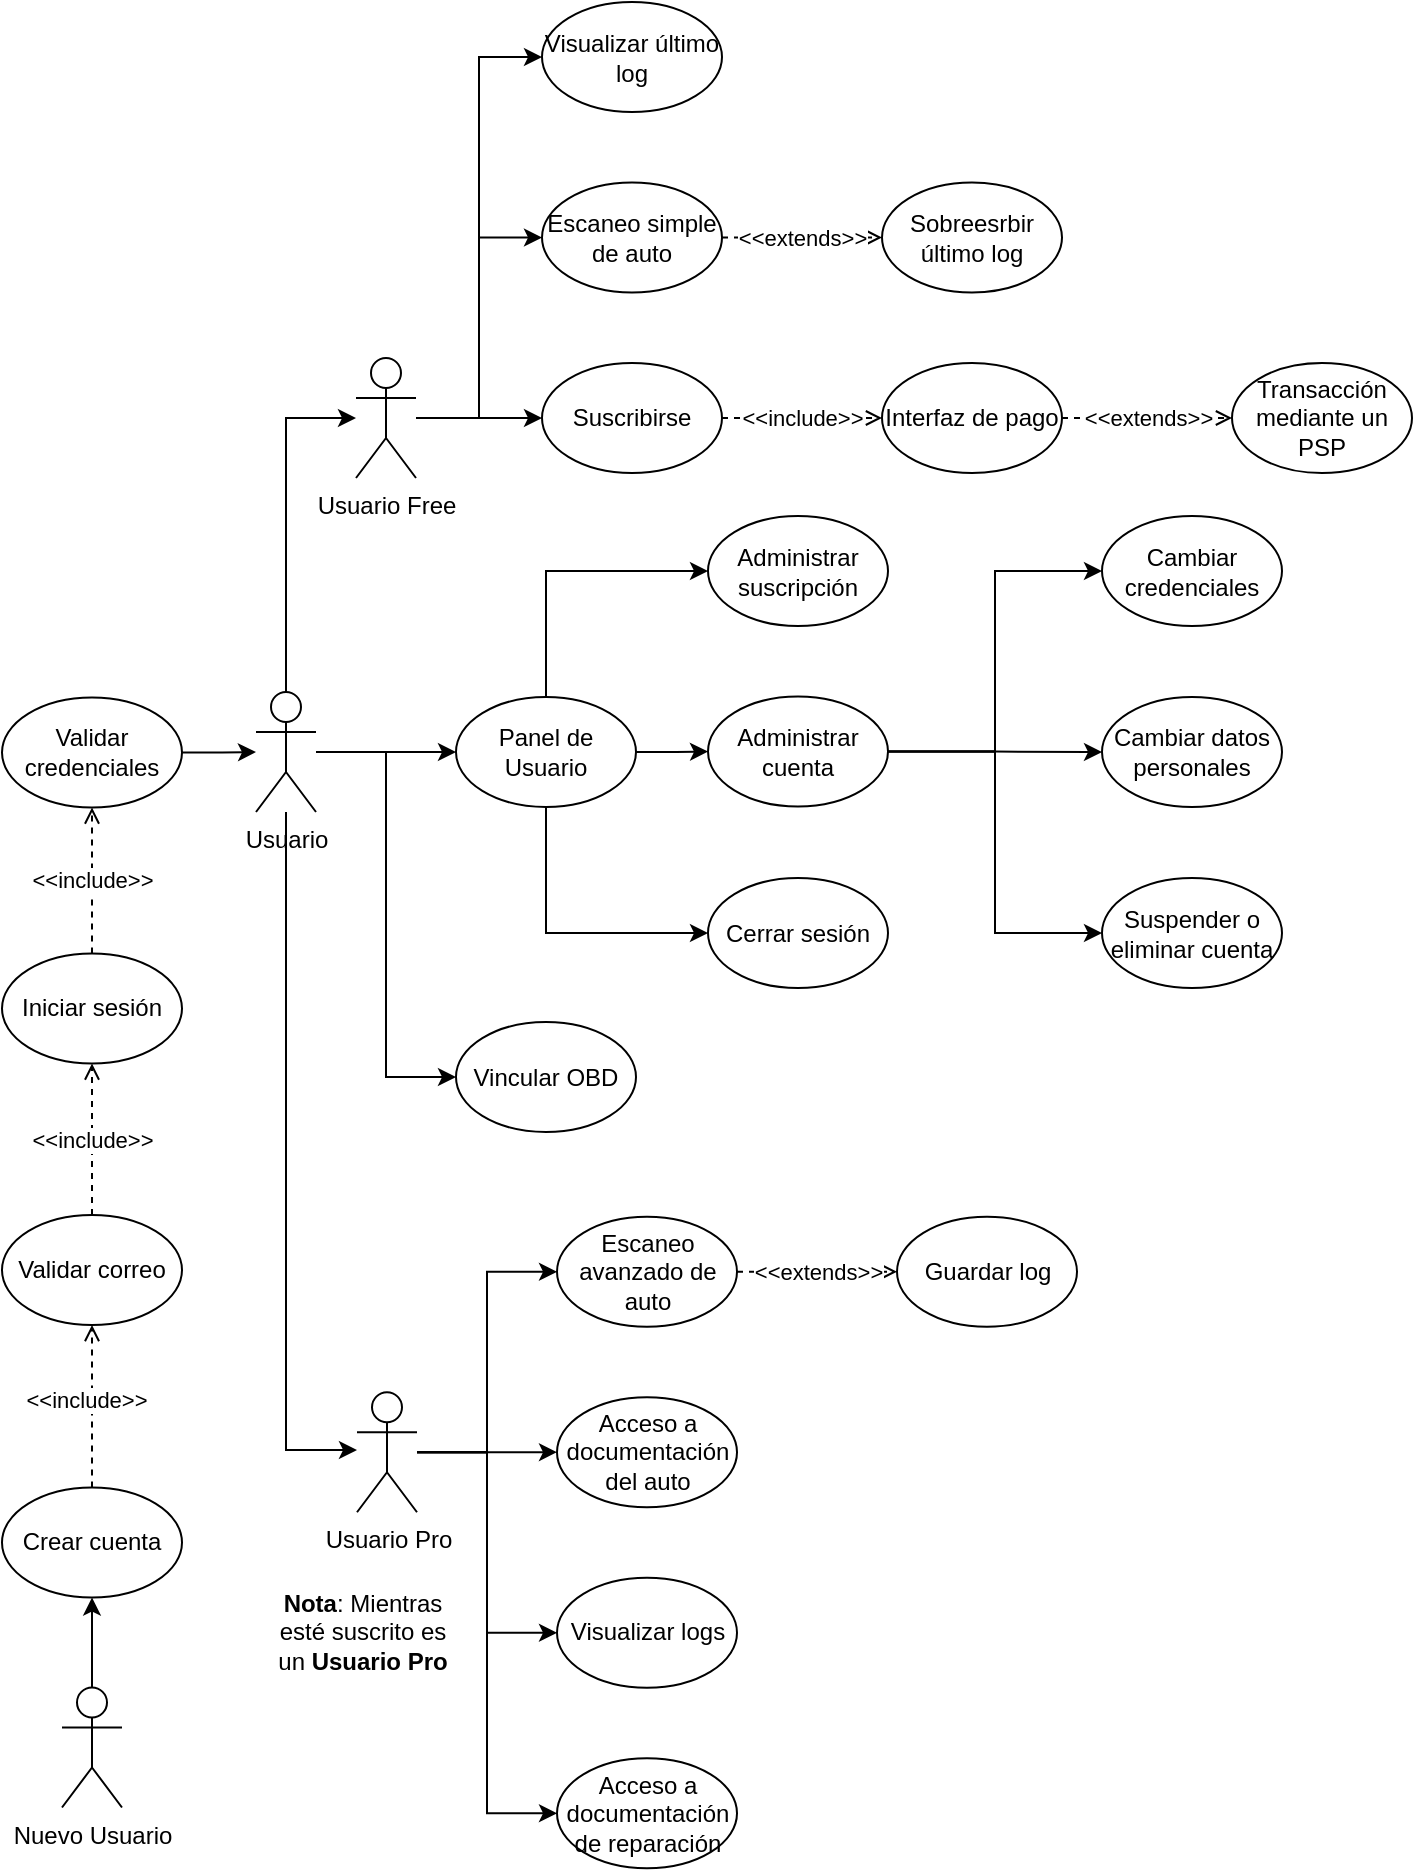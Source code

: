 <mxfile version="26.1.1">
  <diagram name="Página-1" id="Q3MQK9eLE-fshYRaL-MQ">
    <mxGraphModel dx="819" dy="474" grid="1" gridSize="10" guides="1" tooltips="1" connect="1" arrows="1" fold="1" page="1" pageScale="1" pageWidth="827" pageHeight="1169" math="0" shadow="0">
      <root>
        <mxCell id="Eu2buTDhop-BOXAHw6NF-0" />
        <mxCell id="Eu2buTDhop-BOXAHw6NF-1" parent="Eu2buTDhop-BOXAHw6NF-0" />
        <mxCell id="FxOBrhLwrqE8u3frzXRH-1" value="" style="edgeStyle=orthogonalEdgeStyle;rounded=0;orthogonalLoop=1;jettySize=auto;html=1;" parent="Eu2buTDhop-BOXAHw6NF-1" source="0c--Cq4GU_85b215walp-0" target="0c--Cq4GU_85b215walp-5" edge="1">
          <mxGeometry relative="1" as="geometry" />
        </mxCell>
        <mxCell id="0c--Cq4GU_85b215walp-0" value="Nuevo Usuario" style="shape=umlActor;verticalLabelPosition=bottom;verticalAlign=top;html=1;outlineConnect=0;" parent="Eu2buTDhop-BOXAHw6NF-1" vertex="1">
          <mxGeometry x="91" y="960.75" width="30" height="60" as="geometry" />
        </mxCell>
        <mxCell id="PGBivgjFUVnGUzISr3lj-24" value="" style="edgeStyle=orthogonalEdgeStyle;rounded=0;orthogonalLoop=1;jettySize=auto;html=1;endArrow=open;endFill=0;dashed=1;" parent="Eu2buTDhop-BOXAHw6NF-1" source="0c--Cq4GU_85b215walp-5" target="PGBivgjFUVnGUzISr3lj-23" edge="1">
          <mxGeometry relative="1" as="geometry" />
        </mxCell>
        <mxCell id="Zx6hecj8KnLb3RLoXehq-21" value="&amp;lt;&amp;lt;include&amp;gt;&amp;gt;" style="edgeLabel;html=1;align=center;verticalAlign=middle;resizable=0;points=[];" parent="PGBivgjFUVnGUzISr3lj-24" vertex="1" connectable="0">
          <mxGeometry x="0.086" y="3" relative="1" as="geometry">
            <mxPoint as="offset" />
          </mxGeometry>
        </mxCell>
        <mxCell id="0c--Cq4GU_85b215walp-5" value="Crear cuenta" style="ellipse;whiteSpace=wrap;html=1;verticalAlign=middle;align=center;" parent="Eu2buTDhop-BOXAHw6NF-1" vertex="1">
          <mxGeometry x="61" y="860.75" width="90" height="55" as="geometry" />
        </mxCell>
        <mxCell id="PGBivgjFUVnGUzISr3lj-27" value="" style="edgeStyle=orthogonalEdgeStyle;rounded=0;orthogonalLoop=1;jettySize=auto;html=1;" parent="Eu2buTDhop-BOXAHw6NF-1" source="0c--Cq4GU_85b215walp-8" target="PGBivgjFUVnGUzISr3lj-26" edge="1">
          <mxGeometry relative="1" as="geometry" />
        </mxCell>
        <mxCell id="FOF1v3PpUxI2e4EAYbOa-0" style="edgeStyle=orthogonalEdgeStyle;rounded=0;orthogonalLoop=1;jettySize=auto;html=1;" parent="Eu2buTDhop-BOXAHw6NF-1" source="0c--Cq4GU_85b215walp-8" target="OOl-vy_Rv231ugWlE8C7-25" edge="1">
          <mxGeometry relative="1" as="geometry">
            <Array as="points">
              <mxPoint x="203" y="842" />
            </Array>
          </mxGeometry>
        </mxCell>
        <mxCell id="PZUz55KVWgFlduf5BW3K-3" style="edgeStyle=orthogonalEdgeStyle;rounded=0;orthogonalLoop=1;jettySize=auto;html=1;exitX=0.5;exitY=0;exitDx=0;exitDy=0;exitPerimeter=0;" parent="Eu2buTDhop-BOXAHw6NF-1" source="0c--Cq4GU_85b215walp-8" target="PZUz55KVWgFlduf5BW3K-1" edge="1">
          <mxGeometry relative="1" as="geometry">
            <Array as="points">
              <mxPoint x="203" y="326" />
            </Array>
          </mxGeometry>
        </mxCell>
        <mxCell id="PZUz55KVWgFlduf5BW3K-21" style="edgeStyle=orthogonalEdgeStyle;rounded=0;orthogonalLoop=1;jettySize=auto;html=1;entryX=0;entryY=0.5;entryDx=0;entryDy=0;" parent="Eu2buTDhop-BOXAHw6NF-1" source="0c--Cq4GU_85b215walp-8" target="PZUz55KVWgFlduf5BW3K-20" edge="1">
          <mxGeometry relative="1" as="geometry" />
        </mxCell>
        <mxCell id="0c--Cq4GU_85b215walp-8" value="Usuario" style="shape=umlActor;verticalLabelPosition=bottom;verticalAlign=top;html=1;outlineConnect=0;" parent="Eu2buTDhop-BOXAHw6NF-1" vertex="1">
          <mxGeometry x="188" y="463" width="30" height="60" as="geometry" />
        </mxCell>
        <mxCell id="FxOBrhLwrqE8u3frzXRH-4" value="&amp;lt;&amp;lt;include&amp;gt;&amp;gt;" style="edgeStyle=orthogonalEdgeStyle;rounded=0;orthogonalLoop=1;jettySize=auto;html=1;endArrow=open;endFill=0;dashed=1;" parent="Eu2buTDhop-BOXAHw6NF-1" source="PGBivgjFUVnGUzISr3lj-23" target="FxOBrhLwrqE8u3frzXRH-3" edge="1">
          <mxGeometry relative="1" as="geometry" />
        </mxCell>
        <mxCell id="PGBivgjFUVnGUzISr3lj-23" value="Validar correo" style="ellipse;whiteSpace=wrap;html=1;verticalAlign=middle;align=center;" parent="Eu2buTDhop-BOXAHw6NF-1" vertex="1">
          <mxGeometry x="61" y="724.5" width="90" height="55" as="geometry" />
        </mxCell>
        <mxCell id="FxOBrhLwrqE8u3frzXRH-19" style="edgeStyle=orthogonalEdgeStyle;rounded=0;orthogonalLoop=1;jettySize=auto;html=1;exitX=0.5;exitY=0;exitDx=0;exitDy=0;entryX=0;entryY=0.5;entryDx=0;entryDy=0;" parent="Eu2buTDhop-BOXAHw6NF-1" source="PGBivgjFUVnGUzISr3lj-26" target="FxOBrhLwrqE8u3frzXRH-12" edge="1">
          <mxGeometry relative="1" as="geometry" />
        </mxCell>
        <mxCell id="FxOBrhLwrqE8u3frzXRH-20" value="" style="edgeStyle=orthogonalEdgeStyle;rounded=0;orthogonalLoop=1;jettySize=auto;html=1;" parent="Eu2buTDhop-BOXAHw6NF-1" source="PGBivgjFUVnGUzISr3lj-26" target="PGBivgjFUVnGUzISr3lj-28" edge="1">
          <mxGeometry relative="1" as="geometry" />
        </mxCell>
        <mxCell id="OOl-vy_Rv231ugWlE8C7-12" style="edgeStyle=orthogonalEdgeStyle;rounded=0;orthogonalLoop=1;jettySize=auto;html=1;exitX=0.5;exitY=1;exitDx=0;exitDy=0;entryX=0;entryY=0.5;entryDx=0;entryDy=0;" parent="Eu2buTDhop-BOXAHw6NF-1" source="PGBivgjFUVnGUzISr3lj-26" target="OOl-vy_Rv231ugWlE8C7-6" edge="1">
          <mxGeometry relative="1" as="geometry" />
        </mxCell>
        <mxCell id="PGBivgjFUVnGUzISr3lj-26" value="Panel de Usuario" style="ellipse;whiteSpace=wrap;html=1;verticalAlign=middle;align=center;" parent="Eu2buTDhop-BOXAHw6NF-1" vertex="1">
          <mxGeometry x="288" y="465.5" width="90" height="55" as="geometry" />
        </mxCell>
        <mxCell id="FxOBrhLwrqE8u3frzXRH-29" style="edgeStyle=orthogonalEdgeStyle;rounded=0;orthogonalLoop=1;jettySize=auto;html=1;exitX=1;exitY=0.5;exitDx=0;exitDy=0;entryX=0;entryY=0.5;entryDx=0;entryDy=0;" parent="Eu2buTDhop-BOXAHw6NF-1" source="PGBivgjFUVnGUzISr3lj-28" target="FxOBrhLwrqE8u3frzXRH-16" edge="1">
          <mxGeometry relative="1" as="geometry" />
        </mxCell>
        <mxCell id="OOl-vy_Rv231ugWlE8C7-4" style="edgeStyle=orthogonalEdgeStyle;rounded=0;orthogonalLoop=1;jettySize=auto;html=1;exitX=1;exitY=0.5;exitDx=0;exitDy=0;entryX=0;entryY=0.5;entryDx=0;entryDy=0;" parent="Eu2buTDhop-BOXAHw6NF-1" source="PGBivgjFUVnGUzISr3lj-28" target="FxOBrhLwrqE8u3frzXRH-18" edge="1">
          <mxGeometry relative="1" as="geometry" />
        </mxCell>
        <mxCell id="OOl-vy_Rv231ugWlE8C7-5" style="edgeStyle=orthogonalEdgeStyle;rounded=0;orthogonalLoop=1;jettySize=auto;html=1;exitX=1;exitY=0.5;exitDx=0;exitDy=0;entryX=0;entryY=0.5;entryDx=0;entryDy=0;" parent="Eu2buTDhop-BOXAHw6NF-1" source="PGBivgjFUVnGUzISr3lj-28" target="FxOBrhLwrqE8u3frzXRH-17" edge="1">
          <mxGeometry relative="1" as="geometry" />
        </mxCell>
        <mxCell id="PGBivgjFUVnGUzISr3lj-28" value="Administrar cuenta" style="ellipse;whiteSpace=wrap;html=1;verticalAlign=middle;align=center;" parent="Eu2buTDhop-BOXAHw6NF-1" vertex="1">
          <mxGeometry x="414" y="465.25" width="90" height="55" as="geometry" />
        </mxCell>
        <mxCell id="FxOBrhLwrqE8u3frzXRH-6" value="&amp;lt;&amp;lt;include&amp;gt;&amp;gt;" style="edgeStyle=orthogonalEdgeStyle;rounded=0;orthogonalLoop=1;jettySize=auto;html=1;dashed=1;endArrow=open;endFill=0;" parent="Eu2buTDhop-BOXAHw6NF-1" source="FxOBrhLwrqE8u3frzXRH-3" target="FxOBrhLwrqE8u3frzXRH-5" edge="1">
          <mxGeometry relative="1" as="geometry" />
        </mxCell>
        <mxCell id="FxOBrhLwrqE8u3frzXRH-3" value="Iniciar sesión" style="ellipse;whiteSpace=wrap;html=1;verticalAlign=middle;align=center;" parent="Eu2buTDhop-BOXAHw6NF-1" vertex="1">
          <mxGeometry x="61" y="593.75" width="90" height="55" as="geometry" />
        </mxCell>
        <mxCell id="FxOBrhLwrqE8u3frzXRH-8" value="" style="edgeStyle=orthogonalEdgeStyle;rounded=0;orthogonalLoop=1;jettySize=auto;html=1;" parent="Eu2buTDhop-BOXAHw6NF-1" source="FxOBrhLwrqE8u3frzXRH-5" target="0c--Cq4GU_85b215walp-8" edge="1">
          <mxGeometry relative="1" as="geometry" />
        </mxCell>
        <mxCell id="FxOBrhLwrqE8u3frzXRH-5" value="Validar credenciales" style="ellipse;whiteSpace=wrap;html=1;verticalAlign=middle;align=center;" parent="Eu2buTDhop-BOXAHw6NF-1" vertex="1">
          <mxGeometry x="61" y="465.75" width="90" height="55" as="geometry" />
        </mxCell>
        <mxCell id="FxOBrhLwrqE8u3frzXRH-12" value="Administrar suscripción" style="ellipse;whiteSpace=wrap;html=1;verticalAlign=middle;align=center;" parent="Eu2buTDhop-BOXAHw6NF-1" vertex="1">
          <mxGeometry x="414" y="375" width="90" height="55" as="geometry" />
        </mxCell>
        <mxCell id="FxOBrhLwrqE8u3frzXRH-16" value="Cambiar datos personales" style="ellipse;whiteSpace=wrap;html=1;verticalAlign=middle;align=center;" parent="Eu2buTDhop-BOXAHw6NF-1" vertex="1">
          <mxGeometry x="611" y="465.5" width="90" height="55" as="geometry" />
        </mxCell>
        <mxCell id="FxOBrhLwrqE8u3frzXRH-17" value="Suspender o eliminar cuenta" style="ellipse;whiteSpace=wrap;html=1;verticalAlign=middle;align=center;" parent="Eu2buTDhop-BOXAHw6NF-1" vertex="1">
          <mxGeometry x="611" y="556" width="90" height="55" as="geometry" />
        </mxCell>
        <mxCell id="FxOBrhLwrqE8u3frzXRH-18" value="Cambiar credenciales" style="ellipse;whiteSpace=wrap;html=1;verticalAlign=middle;align=center;" parent="Eu2buTDhop-BOXAHw6NF-1" vertex="1">
          <mxGeometry x="611" y="375" width="90" height="55" as="geometry" />
        </mxCell>
        <mxCell id="OOl-vy_Rv231ugWlE8C7-6" value="Cerrar sesión" style="ellipse;whiteSpace=wrap;html=1;verticalAlign=middle;align=center;" parent="Eu2buTDhop-BOXAHw6NF-1" vertex="1">
          <mxGeometry x="414" y="556" width="90" height="55" as="geometry" />
        </mxCell>
        <mxCell id="zb8XC5cefl4lRcinkE6G-12" value="" style="edgeStyle=orthogonalEdgeStyle;rounded=0;orthogonalLoop=1;jettySize=auto;html=1;" parent="Eu2buTDhop-BOXAHw6NF-1" source="OOl-vy_Rv231ugWlE8C7-25" target="zb8XC5cefl4lRcinkE6G-4" edge="1">
          <mxGeometry relative="1" as="geometry">
            <Array as="points">
              <mxPoint x="328.5" y="842.88" />
              <mxPoint x="328.5" y="842.88" />
            </Array>
          </mxGeometry>
        </mxCell>
        <mxCell id="zb8XC5cefl4lRcinkE6G-13" style="edgeStyle=orthogonalEdgeStyle;rounded=0;orthogonalLoop=1;jettySize=auto;html=1;entryX=0;entryY=0.5;entryDx=0;entryDy=0;" parent="Eu2buTDhop-BOXAHw6NF-1" source="OOl-vy_Rv231ugWlE8C7-25" target="PZUz55KVWgFlduf5BW3K-22" edge="1">
          <mxGeometry relative="1" as="geometry" />
        </mxCell>
        <mxCell id="zb8XC5cefl4lRcinkE6G-14" style="edgeStyle=orthogonalEdgeStyle;rounded=0;orthogonalLoop=1;jettySize=auto;html=1;entryX=0;entryY=0.5;entryDx=0;entryDy=0;" parent="Eu2buTDhop-BOXAHw6NF-1" source="OOl-vy_Rv231ugWlE8C7-25" target="zb8XC5cefl4lRcinkE6G-11" edge="1">
          <mxGeometry relative="1" as="geometry" />
        </mxCell>
        <mxCell id="zb8XC5cefl4lRcinkE6G-15" style="edgeStyle=orthogonalEdgeStyle;rounded=0;orthogonalLoop=1;jettySize=auto;html=1;entryX=0;entryY=0.5;entryDx=0;entryDy=0;" parent="Eu2buTDhop-BOXAHw6NF-1" source="OOl-vy_Rv231ugWlE8C7-25" target="zb8XC5cefl4lRcinkE6G-8" edge="1">
          <mxGeometry relative="1" as="geometry" />
        </mxCell>
        <mxCell id="OOl-vy_Rv231ugWlE8C7-25" value="Usuario Pro" style="shape=umlActor;verticalLabelPosition=bottom;verticalAlign=top;html=1;outlineConnect=0;" parent="Eu2buTDhop-BOXAHw6NF-1" vertex="1">
          <mxGeometry x="238.5" y="813.13" width="30" height="60" as="geometry" />
        </mxCell>
        <mxCell id="PZUz55KVWgFlduf5BW3K-0" value="&lt;b&gt;Nota&lt;/b&gt;: Mientras esté suscrito es un &lt;b&gt;Usuario Pro&lt;/b&gt;" style="text;html=1;align=center;verticalAlign=middle;whiteSpace=wrap;rounded=0;" parent="Eu2buTDhop-BOXAHw6NF-1" vertex="1">
          <mxGeometry x="195" y="913.13" width="93" height="40.5" as="geometry" />
        </mxCell>
        <mxCell id="PZUz55KVWgFlduf5BW3K-9" style="edgeStyle=orthogonalEdgeStyle;rounded=0;orthogonalLoop=1;jettySize=auto;html=1;entryX=0;entryY=0.5;entryDx=0;entryDy=0;" parent="Eu2buTDhop-BOXAHw6NF-1" source="PZUz55KVWgFlduf5BW3K-1" target="PZUz55KVWgFlduf5BW3K-5" edge="1">
          <mxGeometry relative="1" as="geometry" />
        </mxCell>
        <mxCell id="PZUz55KVWgFlduf5BW3K-12" style="edgeStyle=orthogonalEdgeStyle;rounded=0;orthogonalLoop=1;jettySize=auto;html=1;entryX=0;entryY=0.5;entryDx=0;entryDy=0;" parent="Eu2buTDhop-BOXAHw6NF-1" source="PZUz55KVWgFlduf5BW3K-1" target="PZUz55KVWgFlduf5BW3K-11" edge="1">
          <mxGeometry relative="1" as="geometry" />
        </mxCell>
        <mxCell id="PZUz55KVWgFlduf5BW3K-19" style="edgeStyle=orthogonalEdgeStyle;rounded=0;orthogonalLoop=1;jettySize=auto;html=1;entryX=0;entryY=0.5;entryDx=0;entryDy=0;" parent="Eu2buTDhop-BOXAHw6NF-1" source="PZUz55KVWgFlduf5BW3K-1" target="PZUz55KVWgFlduf5BW3K-18" edge="1">
          <mxGeometry relative="1" as="geometry" />
        </mxCell>
        <mxCell id="PZUz55KVWgFlduf5BW3K-1" value="Usuario Free" style="shape=umlActor;verticalLabelPosition=bottom;verticalAlign=top;html=1;outlineConnect=0;" parent="Eu2buTDhop-BOXAHw6NF-1" vertex="1">
          <mxGeometry x="238" y="296" width="30" height="60" as="geometry" />
        </mxCell>
        <mxCell id="PZUz55KVWgFlduf5BW3K-4" value="&amp;lt;&amp;lt;include&amp;gt;&amp;gt;" style="edgeStyle=orthogonalEdgeStyle;rounded=0;orthogonalLoop=1;jettySize=auto;html=1;dashed=1;endArrow=open;endFill=0;" parent="Eu2buTDhop-BOXAHw6NF-1" source="PZUz55KVWgFlduf5BW3K-5" target="PZUz55KVWgFlduf5BW3K-7" edge="1">
          <mxGeometry relative="1" as="geometry" />
        </mxCell>
        <mxCell id="PZUz55KVWgFlduf5BW3K-5" value="Suscribirse" style="ellipse;whiteSpace=wrap;html=1;verticalAlign=middle;align=center;" parent="Eu2buTDhop-BOXAHw6NF-1" vertex="1">
          <mxGeometry x="331" y="298.5" width="90" height="55" as="geometry" />
        </mxCell>
        <mxCell id="PZUz55KVWgFlduf5BW3K-6" value="&amp;lt;&amp;lt;extends&amp;gt;&amp;gt;" style="edgeStyle=orthogonalEdgeStyle;rounded=0;orthogonalLoop=1;jettySize=auto;html=1;endArrow=open;endFill=0;dashed=1;" parent="Eu2buTDhop-BOXAHw6NF-1" source="PZUz55KVWgFlduf5BW3K-7" target="PZUz55KVWgFlduf5BW3K-8" edge="1">
          <mxGeometry relative="1" as="geometry" />
        </mxCell>
        <mxCell id="PZUz55KVWgFlduf5BW3K-7" value="Interfaz de pago" style="ellipse;whiteSpace=wrap;html=1;verticalAlign=middle;align=center;" parent="Eu2buTDhop-BOXAHw6NF-1" vertex="1">
          <mxGeometry x="501" y="298.5" width="90" height="55" as="geometry" />
        </mxCell>
        <mxCell id="PZUz55KVWgFlduf5BW3K-8" value="Transacción mediante un PSP" style="ellipse;whiteSpace=wrap;html=1;verticalAlign=middle;align=center;" parent="Eu2buTDhop-BOXAHw6NF-1" vertex="1">
          <mxGeometry x="676" y="298.5" width="90" height="55" as="geometry" />
        </mxCell>
        <mxCell id="zb8XC5cefl4lRcinkE6G-21" value="&amp;lt;&amp;lt;extends&amp;gt;&amp;gt;" style="edgeStyle=orthogonalEdgeStyle;rounded=0;orthogonalLoop=1;jettySize=auto;html=1;dashed=1;endArrow=open;endFill=0;" parent="Eu2buTDhop-BOXAHw6NF-1" source="PZUz55KVWgFlduf5BW3K-11" target="zb8XC5cefl4lRcinkE6G-20" edge="1">
          <mxGeometry relative="1" as="geometry" />
        </mxCell>
        <mxCell id="PZUz55KVWgFlduf5BW3K-11" value="Escaneo simple de auto" style="ellipse;whiteSpace=wrap;html=1;verticalAlign=middle;align=center;" parent="Eu2buTDhop-BOXAHw6NF-1" vertex="1">
          <mxGeometry x="331" y="208.25" width="90" height="55" as="geometry" />
        </mxCell>
        <mxCell id="PZUz55KVWgFlduf5BW3K-18" value="Visualizar último log" style="ellipse;whiteSpace=wrap;html=1;verticalAlign=middle;align=center;" parent="Eu2buTDhop-BOXAHw6NF-1" vertex="1">
          <mxGeometry x="331" y="118" width="90" height="55" as="geometry" />
        </mxCell>
        <mxCell id="PZUz55KVWgFlduf5BW3K-20" value="Vincular OBD" style="ellipse;whiteSpace=wrap;html=1;verticalAlign=middle;align=center;" parent="Eu2buTDhop-BOXAHw6NF-1" vertex="1">
          <mxGeometry x="288" y="628" width="90" height="55" as="geometry" />
        </mxCell>
        <mxCell id="zb8XC5cefl4lRcinkE6G-23" value="&amp;lt;&amp;lt;extends&amp;gt;&amp;gt;" style="edgeStyle=orthogonalEdgeStyle;rounded=0;orthogonalLoop=1;jettySize=auto;html=1;dashed=1;endArrow=open;endFill=0;" parent="Eu2buTDhop-BOXAHw6NF-1" source="PZUz55KVWgFlduf5BW3K-22" target="zb8XC5cefl4lRcinkE6G-22" edge="1">
          <mxGeometry relative="1" as="geometry" />
        </mxCell>
        <mxCell id="PZUz55KVWgFlduf5BW3K-22" value="Escaneo avanzado de auto" style="ellipse;whiteSpace=wrap;html=1;verticalAlign=middle;align=center;" parent="Eu2buTDhop-BOXAHw6NF-1" vertex="1">
          <mxGeometry x="338.5" y="725.38" width="90" height="55" as="geometry" />
        </mxCell>
        <mxCell id="zb8XC5cefl4lRcinkE6G-4" value="Acceso a documentación del auto" style="ellipse;whiteSpace=wrap;html=1;verticalAlign=middle;align=center;" parent="Eu2buTDhop-BOXAHw6NF-1" vertex="1">
          <mxGeometry x="338.5" y="815.63" width="90" height="55" as="geometry" />
        </mxCell>
        <mxCell id="zb8XC5cefl4lRcinkE6G-8" value="Visualizar logs" style="ellipse;whiteSpace=wrap;html=1;verticalAlign=middle;align=center;" parent="Eu2buTDhop-BOXAHw6NF-1" vertex="1">
          <mxGeometry x="338.5" y="905.88" width="90" height="55" as="geometry" />
        </mxCell>
        <mxCell id="zb8XC5cefl4lRcinkE6G-11" value="Acceso a documentación de reparación" style="ellipse;whiteSpace=wrap;html=1;verticalAlign=middle;align=center;" parent="Eu2buTDhop-BOXAHw6NF-1" vertex="1">
          <mxGeometry x="338.5" y="996.13" width="90" height="55" as="geometry" />
        </mxCell>
        <mxCell id="zb8XC5cefl4lRcinkE6G-20" value="Sobreesrbir último log" style="ellipse;whiteSpace=wrap;html=1;verticalAlign=middle;align=center;" parent="Eu2buTDhop-BOXAHw6NF-1" vertex="1">
          <mxGeometry x="501" y="208.25" width="90" height="55" as="geometry" />
        </mxCell>
        <mxCell id="zb8XC5cefl4lRcinkE6G-22" value="Guardar log" style="ellipse;whiteSpace=wrap;html=1;verticalAlign=middle;align=center;" parent="Eu2buTDhop-BOXAHw6NF-1" vertex="1">
          <mxGeometry x="508.5" y="725.38" width="90" height="55" as="geometry" />
        </mxCell>
      </root>
    </mxGraphModel>
  </diagram>
</mxfile>

